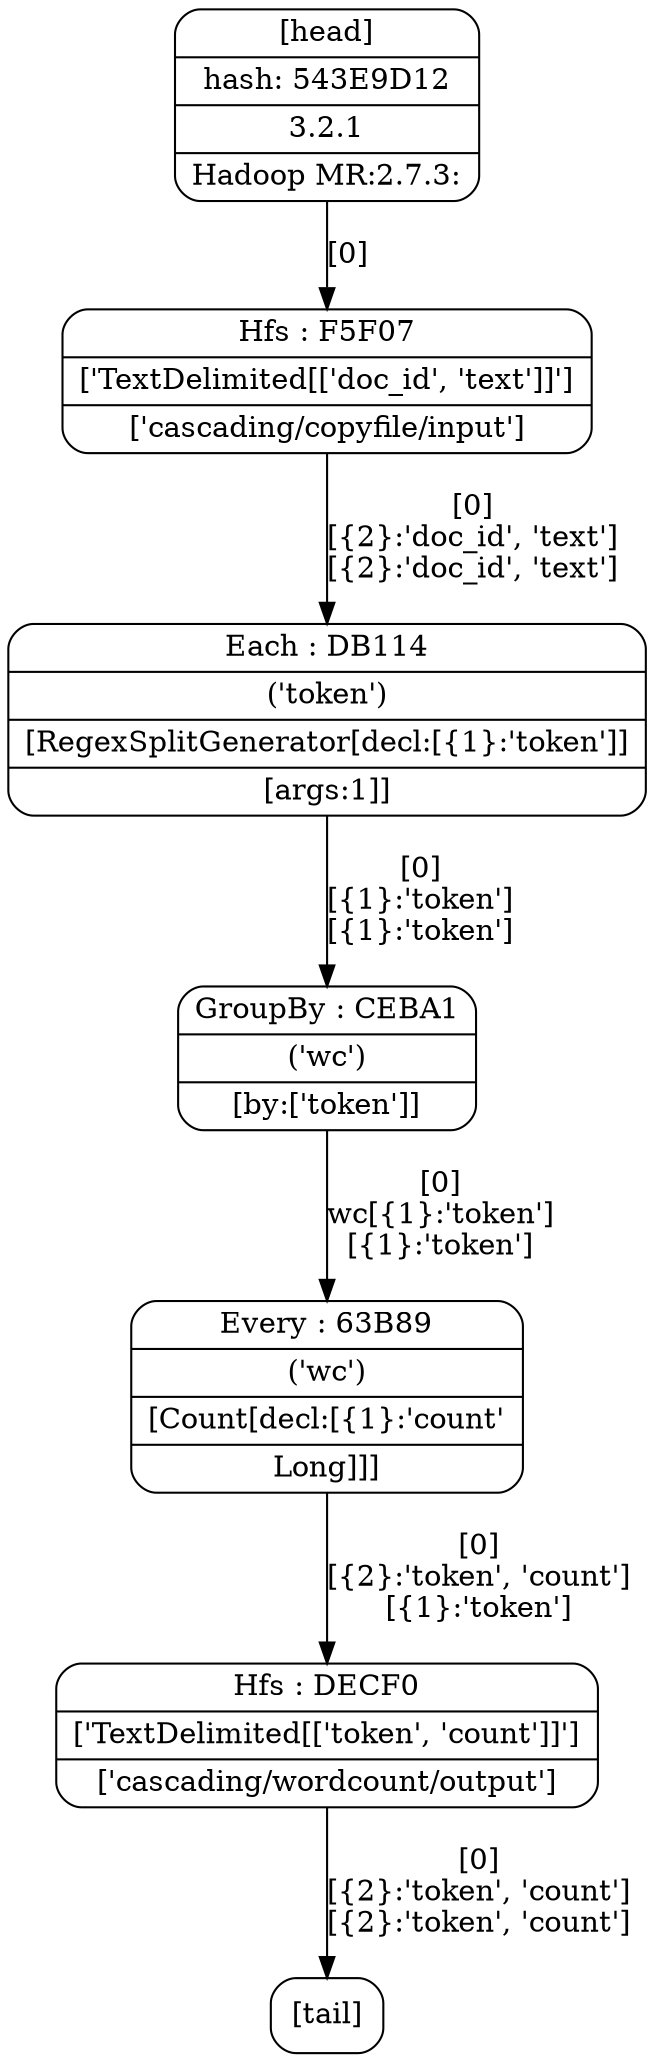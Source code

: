digraph G {
  1 [ label="[tail]" shape="Mrecord" ];
  2 [ label="{Every : 63B89|('wc')|[Count[decl:[\{1\}:'count' | Long]]]}" shape="Mrecord" ];
  3 [ label="{[head]|hash: 543E9D12|3.2.1|Hadoop MR:2.7.3:}" shape="Mrecord" ];
  4 [ label="{Hfs : F5F07|['TextDelimited[['doc_id', 'text']]']|['cascading/copyfile/input']}" shape="Mrecord" ];
  5 [ label="{Hfs : DECF0|['TextDelimited[['token', 'count']]']|['cascading/wordcount/output']}" shape="Mrecord" ];
  6 [ label="{Each : DB114|('token')|[RegexSplitGenerator[decl:[\{1\}:'token']]|[args:1]]}" shape="Mrecord" ];
  7 [ label="{GroupBy : CEBA1|('wc')|[by:['token']]}" shape="Mrecord" ];
  2 -> 5 [ label="[0]\n[{2}:'token', 'count']\n[{1}:'token']" ];
  4 -> 6 [ label="[0]\n[{2}:'doc_id', 'text']\n[{2}:'doc_id', 'text']" ];
  7 -> 2 [ label="[0]\nwc[{1}:'token']\n[{1}:'token']" ];
  3 -> 4 [ label="[0]" ];
  5 -> 1 [ label="[0]\n[{2}:'token', 'count']\n[{2}:'token', 'count']" ];
  6 -> 7 [ label="[0]\n[{1}:'token']\n[{1}:'token']" ];
}
